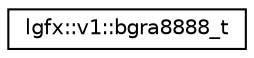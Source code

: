 digraph "Graphical Class Hierarchy"
{
 // LATEX_PDF_SIZE
  edge [fontname="Helvetica",fontsize="10",labelfontname="Helvetica",labelfontsize="10"];
  node [fontname="Helvetica",fontsize="10",shape=record];
  rankdir="LR";
  Node0 [label="lgfx::v1::bgra8888_t",height=0.2,width=0.4,color="black", fillcolor="white", style="filled",URL="$d0/d22/structlgfx_1_1v1_1_1bgra8888__t.html",tooltip=" "];
}
